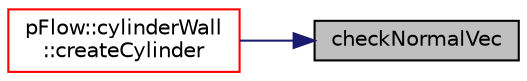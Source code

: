 digraph "checkNormalVec"
{
 // LATEX_PDF_SIZE
  edge [fontname="Helvetica",fontsize="10",labelfontname="Helvetica",labelfontsize="10"];
  node [fontname="Helvetica",fontsize="10",shape=record];
  rankdir="RL";
  Node1 [label="checkNormalVec",height=0.2,width=0.4,color="black", fillcolor="grey75", style="filled", fontcolor="black",tooltip=" "];
  Node1 -> Node2 [dir="back",color="midnightblue",fontsize="10",style="solid",fontname="Helvetica"];
  Node2 [label="pFlow::cylinderWall\l::createCylinder",height=0.2,width=0.4,color="red", fillcolor="white", style="filled",URL="$classpFlow_1_1cylinderWall.html#a9b3466f78d2e5f857c033324c8e311a6",tooltip=" "];
}
